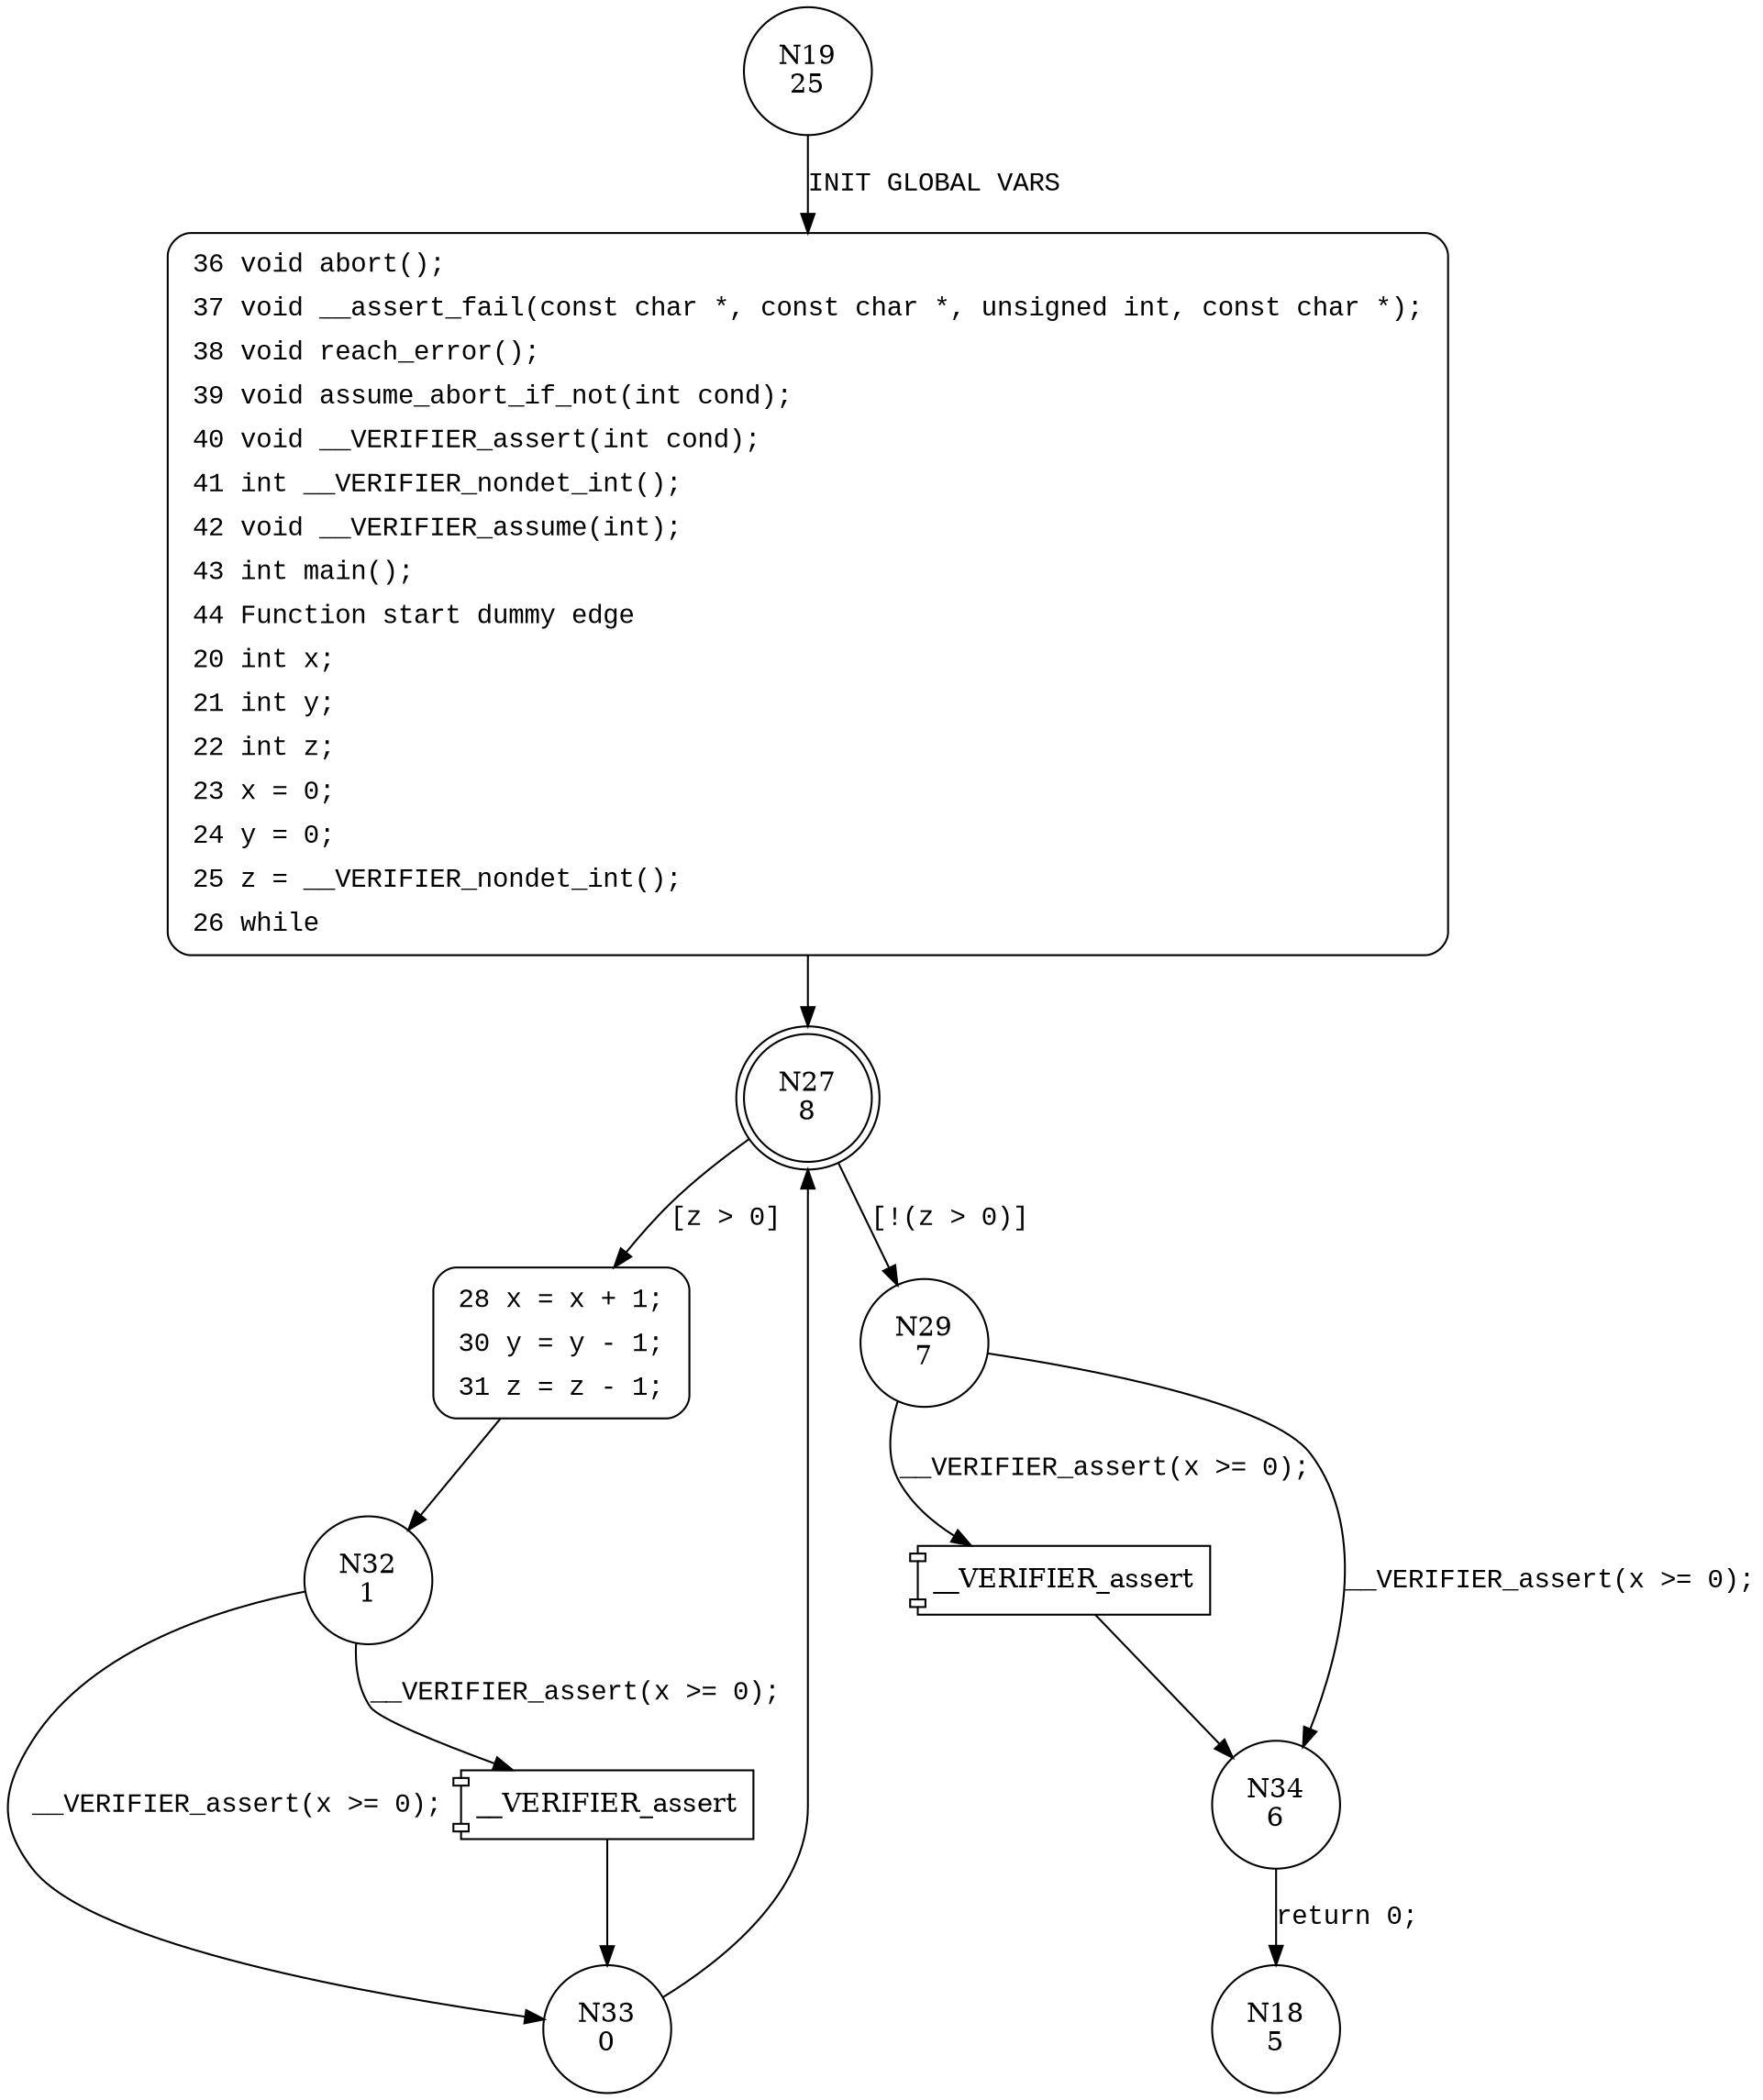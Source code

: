 digraph main {
19 [shape="circle" label="N19\n25"]
36 [shape="circle" label="N36\n24"]
27 [shape="doublecircle" label="N27\n8"]
28 [shape="circle" label="N28\n4"]
29 [shape="circle" label="N29\n7"]
34 [shape="circle" label="N34\n6"]
18 [shape="circle" label="N18\n5"]
32 [shape="circle" label="N32\n1"]
33 [shape="circle" label="N33\n0"]
36 [style="filled,bold" penwidth="1" fillcolor="white" fontname="Courier New" shape="Mrecord" label=<<table border="0" cellborder="0" cellpadding="3" bgcolor="white"><tr><td align="right">36</td><td align="left">void abort();</td></tr><tr><td align="right">37</td><td align="left">void __assert_fail(const char *, const char *, unsigned int, const char *);</td></tr><tr><td align="right">38</td><td align="left">void reach_error();</td></tr><tr><td align="right">39</td><td align="left">void assume_abort_if_not(int cond);</td></tr><tr><td align="right">40</td><td align="left">void __VERIFIER_assert(int cond);</td></tr><tr><td align="right">41</td><td align="left">int __VERIFIER_nondet_int();</td></tr><tr><td align="right">42</td><td align="left">void __VERIFIER_assume(int);</td></tr><tr><td align="right">43</td><td align="left">int main();</td></tr><tr><td align="right">44</td><td align="left">Function start dummy edge</td></tr><tr><td align="right">20</td><td align="left">int x;</td></tr><tr><td align="right">21</td><td align="left">int y;</td></tr><tr><td align="right">22</td><td align="left">int z;</td></tr><tr><td align="right">23</td><td align="left">x = 0;</td></tr><tr><td align="right">24</td><td align="left">y = 0;</td></tr><tr><td align="right">25</td><td align="left">z = __VERIFIER_nondet_int();</td></tr><tr><td align="right">26</td><td align="left">while</td></tr></table>>]
36 -> 27[label=""]
28 [style="filled,bold" penwidth="1" fillcolor="white" fontname="Courier New" shape="Mrecord" label=<<table border="0" cellborder="0" cellpadding="3" bgcolor="white"><tr><td align="right">28</td><td align="left">x = x + 1;</td></tr><tr><td align="right">30</td><td align="left">y = y - 1;</td></tr><tr><td align="right">31</td><td align="left">z = z - 1;</td></tr></table>>]
28 -> 32[label=""]
19 -> 36 [label="INIT GLOBAL VARS" fontname="Courier New"]
27 -> 28 [label="[z > 0]" fontname="Courier New"]
27 -> 29 [label="[!(z > 0)]" fontname="Courier New"]
100001 [shape="component" label="__VERIFIER_assert"]
29 -> 100001 [label="__VERIFIER_assert(x >= 0);" fontname="Courier New"]
100001 -> 34 [label="" fontname="Courier New"]
29 -> 34 [label="__VERIFIER_assert(x >= 0);" fontname="Courier New"]
34 -> 18 [label="return 0;" fontname="Courier New"]
100002 [shape="component" label="__VERIFIER_assert"]
32 -> 100002 [label="__VERIFIER_assert(x >= 0);" fontname="Courier New"]
100002 -> 33 [label="" fontname="Courier New"]
32 -> 33 [label="__VERIFIER_assert(x >= 0);" fontname="Courier New"]
33 -> 27 [label="" fontname="Courier New"]
}